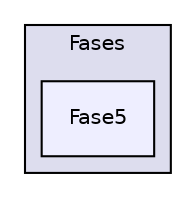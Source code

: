 digraph "J:/SENAC/LogiKid/make/src/Fases/Fase5" {
  compound=true
  node [ fontsize="10", fontname="Helvetica"];
  edge [ labelfontsize="10", labelfontname="Helvetica"];
  subgraph clusterdir_bbd3fdad8725debd944cceed78b07011 {
    graph [ bgcolor="#ddddee", pencolor="black", label="Fases" fontname="Helvetica", fontsize="10", URL="dir_bbd3fdad8725debd944cceed78b07011.html"]
  dir_e9ab3ff1607a48cc4082d6ef6767bbbc [shape=box, label="Fase5", style="filled", fillcolor="#eeeeff", pencolor="black", URL="dir_e9ab3ff1607a48cc4082d6ef6767bbbc.html"];
  }
}
